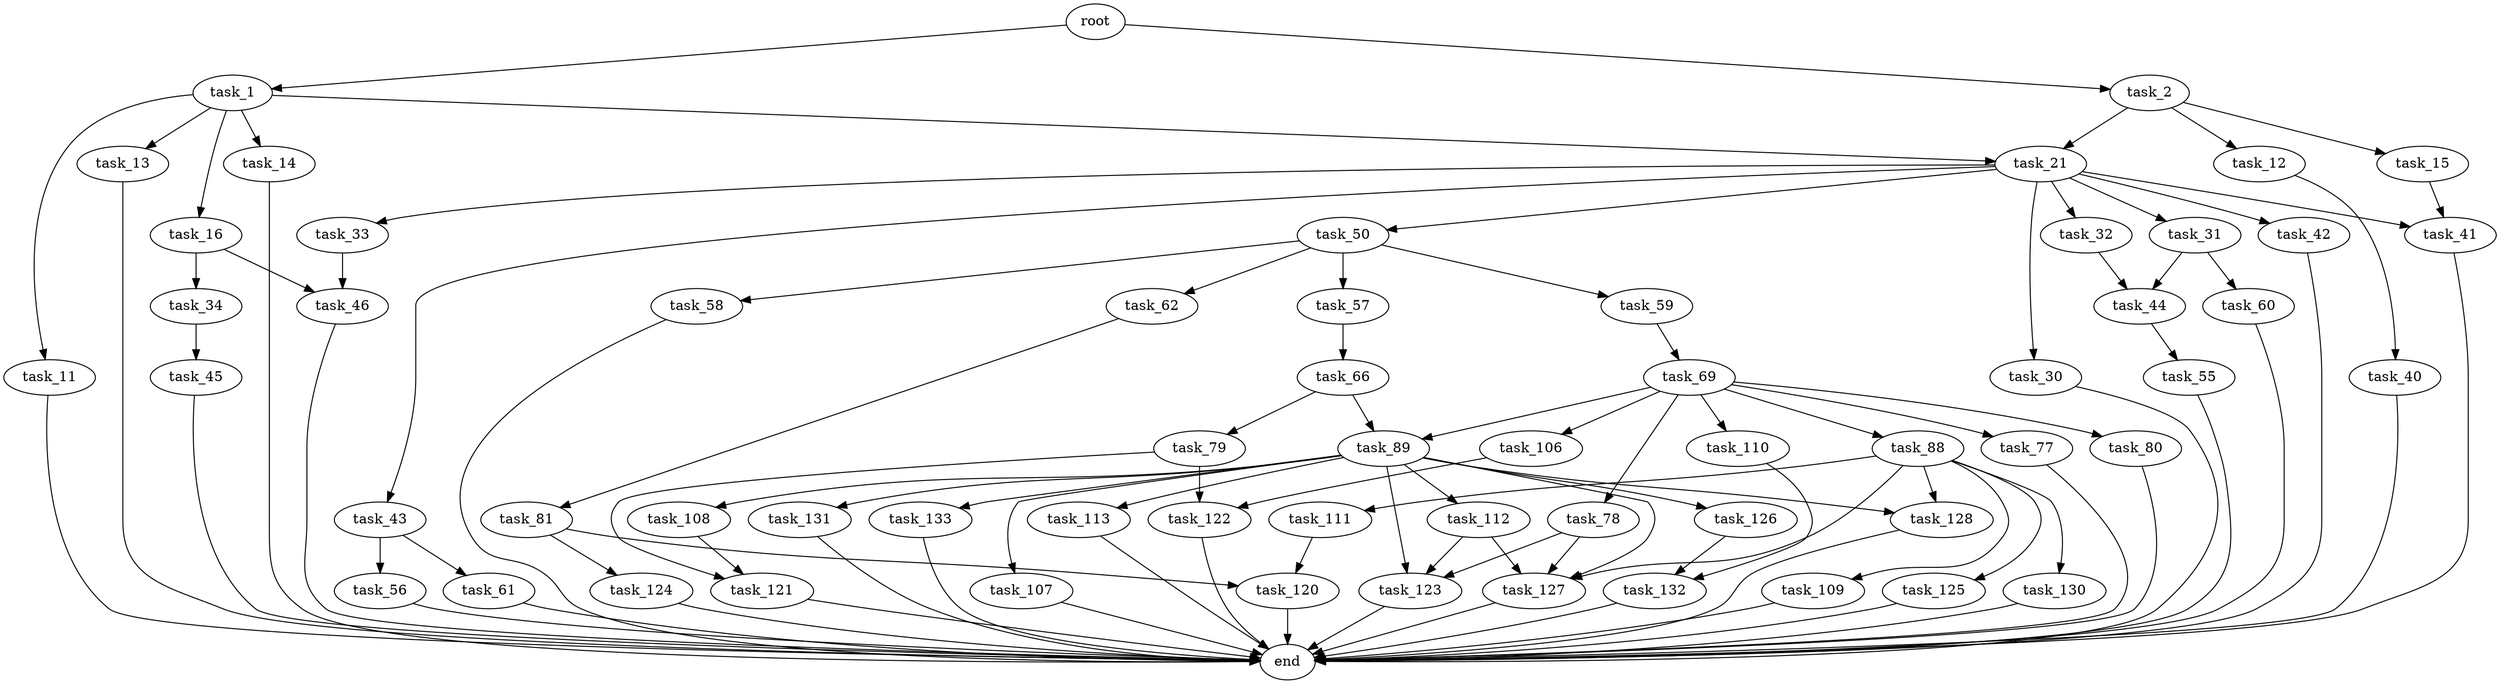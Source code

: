 digraph G {
  root [size="0.000000"];
  task_1 [size="1016510323888.000000"];
  task_2 [size="536451492012.000000"];
  task_11 [size="707035272988.000000"];
  task_13 [size="201490340307.000000"];
  task_14 [size="530351229148.000000"];
  task_16 [size="784786852782.000000"];
  task_21 [size="76113447707.000000"];
  task_12 [size="8589934592.000000"];
  task_15 [size="68719476736.000000"];
  end [size="0.000000"];
  task_40 [size="420258966678.000000"];
  task_41 [size="134217728000.000000"];
  task_34 [size="8589934592.000000"];
  task_46 [size="1073741824000.000000"];
  task_30 [size="2773302960.000000"];
  task_31 [size="933547804110.000000"];
  task_32 [size="288364759362.000000"];
  task_33 [size="937210079234.000000"];
  task_42 [size="25304431380.000000"];
  task_43 [size="11124842003.000000"];
  task_50 [size="134217728000.000000"];
  task_44 [size="32082924570.000000"];
  task_60 [size="855264664279.000000"];
  task_45 [size="38934120888.000000"];
  task_56 [size="34441402938.000000"];
  task_61 [size="8589934592.000000"];
  task_55 [size="36694430586.000000"];
  task_57 [size="8589934592.000000"];
  task_58 [size="14828729356.000000"];
  task_59 [size="155254656292.000000"];
  task_62 [size="7207297129.000000"];
  task_66 [size="4754779394.000000"];
  task_69 [size="7205879542.000000"];
  task_81 [size="231928233984.000000"];
  task_79 [size="28991029248.000000"];
  task_89 [size="368293445632.000000"];
  task_77 [size="50193333953.000000"];
  task_78 [size="43528555462.000000"];
  task_80 [size="1073741824000.000000"];
  task_88 [size="19450482642.000000"];
  task_106 [size="782757789696.000000"];
  task_110 [size="368293445632.000000"];
  task_123 [size="368293445632.000000"];
  task_127 [size="106879290913.000000"];
  task_121 [size="68719476736.000000"];
  task_122 [size="68719476736.000000"];
  task_120 [size="3489233252.000000"];
  task_124 [size="161490554320.000000"];
  task_109 [size="271555153048.000000"];
  task_111 [size="353286481757.000000"];
  task_125 [size="29620804719.000000"];
  task_128 [size="219970520037.000000"];
  task_130 [size="4763911378.000000"];
  task_107 [size="3883456352.000000"];
  task_108 [size="322836242030.000000"];
  task_112 [size="28314771445.000000"];
  task_113 [size="782757789696.000000"];
  task_126 [size="28991029248.000000"];
  task_131 [size="68719476736.000000"];
  task_133 [size="134217728000.000000"];
  task_132 [size="4548148048.000000"];

  root -> task_1 [size="1.000000"];
  root -> task_2 [size="1.000000"];
  task_1 -> task_11 [size="679477248.000000"];
  task_1 -> task_13 [size="679477248.000000"];
  task_1 -> task_14 [size="679477248.000000"];
  task_1 -> task_16 [size="679477248.000000"];
  task_1 -> task_21 [size="679477248.000000"];
  task_2 -> task_12 [size="679477248.000000"];
  task_2 -> task_15 [size="679477248.000000"];
  task_2 -> task_21 [size="679477248.000000"];
  task_11 -> end [size="1.000000"];
  task_13 -> end [size="1.000000"];
  task_14 -> end [size="1.000000"];
  task_16 -> task_34 [size="679477248.000000"];
  task_16 -> task_46 [size="679477248.000000"];
  task_21 -> task_30 [size="75497472.000000"];
  task_21 -> task_31 [size="75497472.000000"];
  task_21 -> task_32 [size="75497472.000000"];
  task_21 -> task_33 [size="75497472.000000"];
  task_21 -> task_41 [size="75497472.000000"];
  task_21 -> task_42 [size="75497472.000000"];
  task_21 -> task_43 [size="75497472.000000"];
  task_21 -> task_50 [size="75497472.000000"];
  task_12 -> task_40 [size="33554432.000000"];
  task_15 -> task_41 [size="134217728.000000"];
  task_40 -> end [size="1.000000"];
  task_41 -> end [size="1.000000"];
  task_34 -> task_45 [size="33554432.000000"];
  task_46 -> end [size="1.000000"];
  task_30 -> end [size="1.000000"];
  task_31 -> task_44 [size="838860800.000000"];
  task_31 -> task_60 [size="838860800.000000"];
  task_32 -> task_44 [size="209715200.000000"];
  task_33 -> task_46 [size="679477248.000000"];
  task_42 -> end [size="1.000000"];
  task_43 -> task_56 [size="33554432.000000"];
  task_43 -> task_61 [size="33554432.000000"];
  task_50 -> task_57 [size="209715200.000000"];
  task_50 -> task_58 [size="209715200.000000"];
  task_50 -> task_59 [size="209715200.000000"];
  task_50 -> task_62 [size="209715200.000000"];
  task_44 -> task_55 [size="536870912.000000"];
  task_60 -> end [size="1.000000"];
  task_45 -> end [size="1.000000"];
  task_56 -> end [size="1.000000"];
  task_61 -> end [size="1.000000"];
  task_55 -> end [size="1.000000"];
  task_57 -> task_66 [size="33554432.000000"];
  task_58 -> end [size="1.000000"];
  task_59 -> task_69 [size="301989888.000000"];
  task_62 -> task_81 [size="679477248.000000"];
  task_66 -> task_79 [size="134217728.000000"];
  task_66 -> task_89 [size="134217728.000000"];
  task_69 -> task_77 [size="411041792.000000"];
  task_69 -> task_78 [size="411041792.000000"];
  task_69 -> task_80 [size="411041792.000000"];
  task_69 -> task_88 [size="411041792.000000"];
  task_69 -> task_89 [size="411041792.000000"];
  task_69 -> task_106 [size="411041792.000000"];
  task_69 -> task_110 [size="411041792.000000"];
  task_81 -> task_120 [size="301989888.000000"];
  task_81 -> task_124 [size="301989888.000000"];
  task_79 -> task_121 [size="75497472.000000"];
  task_79 -> task_122 [size="75497472.000000"];
  task_89 -> task_107 [size="411041792.000000"];
  task_89 -> task_108 [size="411041792.000000"];
  task_89 -> task_112 [size="411041792.000000"];
  task_89 -> task_113 [size="411041792.000000"];
  task_89 -> task_123 [size="411041792.000000"];
  task_89 -> task_126 [size="411041792.000000"];
  task_89 -> task_127 [size="411041792.000000"];
  task_89 -> task_128 [size="411041792.000000"];
  task_89 -> task_131 [size="411041792.000000"];
  task_89 -> task_133 [size="411041792.000000"];
  task_77 -> end [size="1.000000"];
  task_78 -> task_123 [size="75497472.000000"];
  task_78 -> task_127 [size="75497472.000000"];
  task_80 -> end [size="1.000000"];
  task_88 -> task_109 [size="411041792.000000"];
  task_88 -> task_111 [size="411041792.000000"];
  task_88 -> task_125 [size="411041792.000000"];
  task_88 -> task_127 [size="411041792.000000"];
  task_88 -> task_128 [size="411041792.000000"];
  task_88 -> task_130 [size="411041792.000000"];
  task_106 -> task_122 [size="679477248.000000"];
  task_110 -> task_132 [size="411041792.000000"];
  task_123 -> end [size="1.000000"];
  task_127 -> end [size="1.000000"];
  task_121 -> end [size="1.000000"];
  task_122 -> end [size="1.000000"];
  task_120 -> end [size="1.000000"];
  task_124 -> end [size="1.000000"];
  task_109 -> end [size="1.000000"];
  task_111 -> task_120 [size="301989888.000000"];
  task_125 -> end [size="1.000000"];
  task_128 -> end [size="1.000000"];
  task_130 -> end [size="1.000000"];
  task_107 -> end [size="1.000000"];
  task_108 -> task_121 [size="301989888.000000"];
  task_112 -> task_123 [size="679477248.000000"];
  task_112 -> task_127 [size="679477248.000000"];
  task_113 -> end [size="1.000000"];
  task_126 -> task_132 [size="75497472.000000"];
  task_131 -> end [size="1.000000"];
  task_133 -> end [size="1.000000"];
  task_132 -> end [size="1.000000"];
}
